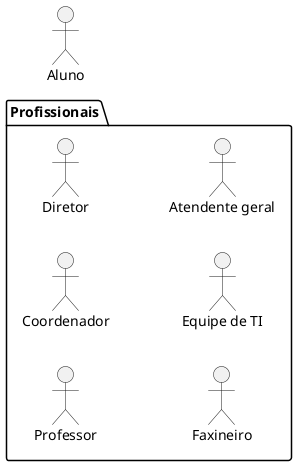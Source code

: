 @startuml
left to right direction
actor Aluno as al

package Profissionais {
  actor Professor as pro 
  actor Coordenador as coo 
  actor Diretor as di 
  actor Faxineiro as fax 
  actor "Equipe de TI" as ti 
  actor "Atendente geral" as atg 

}
